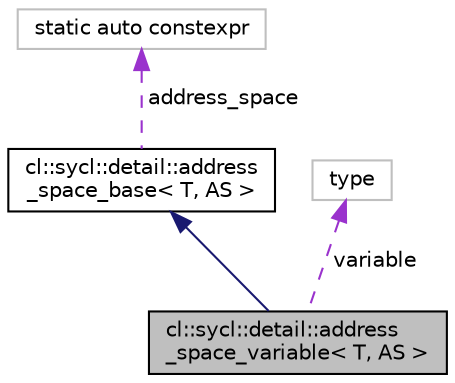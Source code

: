 digraph "cl::sycl::detail::address_space_variable&lt; T, AS &gt;"
{
 // INTERACTIVE_SVG=YES
  bgcolor="transparent";
  edge [fontname="Helvetica",fontsize="10",labelfontname="Helvetica",labelfontsize="10"];
  node [fontname="Helvetica",fontsize="10",shape=record];
  Node1 [label="cl::sycl::detail::address\l_space_variable\< T, AS \>",height=0.2,width=0.4,color="black", fillcolor="grey75", style="filled", fontcolor="black"];
  Node2 -> Node1 [dir="back",color="midnightblue",fontsize="10",style="solid",fontname="Helvetica"];
  Node2 [label="cl::sycl::detail::address\l_space_base\< T, AS \>",height=0.2,width=0.4,color="black",URL="$group__address__spaces.html#structcl_1_1sycl_1_1detail_1_1address__space__base",tooltip="Implementation of the base infrastructure to wrap something in an OpenCL address space. "];
  Node3 -> Node2 [dir="back",color="darkorchid3",fontsize="10",style="dashed",label=" address_space" ,fontname="Helvetica"];
  Node3 [label="static auto constexpr",height=0.2,width=0.4,color="grey75"];
  Node4 -> Node1 [dir="back",color="darkorchid3",fontsize="10",style="dashed",label=" variable" ,fontname="Helvetica"];
  Node4 [label="type",height=0.2,width=0.4,color="grey75"];
}
